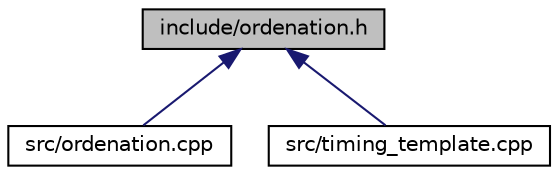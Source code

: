 digraph "include/ordenation.h"
{
 // LATEX_PDF_SIZE
  edge [fontname="Helvetica",fontsize="10",labelfontname="Helvetica",labelfontsize="10"];
  node [fontname="Helvetica",fontsize="10",shape=record];
  Node1 [label="include/ordenation.h",height=0.2,width=0.4,color="black", fillcolor="grey75", style="filled", fontcolor="black",tooltip=" "];
  Node1 -> Node2 [dir="back",color="midnightblue",fontsize="10",style="solid"];
  Node2 [label="src/ordenation.cpp",height=0.2,width=0.4,color="black", fillcolor="white", style="filled",URL="$ordenation_8cpp.html",tooltip=" "];
  Node1 -> Node3 [dir="back",color="midnightblue",fontsize="10",style="solid"];
  Node3 [label="src/timing_template.cpp",height=0.2,width=0.4,color="black", fillcolor="white", style="filled",URL="$timing__template_8cpp.html",tooltip=" "];
}
